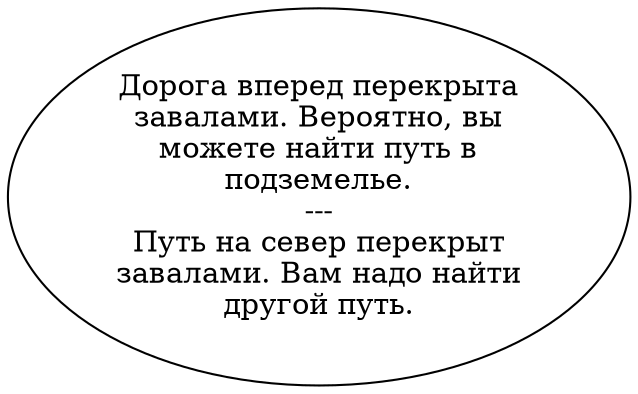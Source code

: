 digraph ndebris {
  "start" [style=filled       fillcolor="#FFFFFF"       color="#000000"]
  "start" [label="Дорога вперед перекрыта\nзавалами. Вероятно, вы\nможете найти путь в\nподземелье.\n---\nПуть на север перекрыт\nзавалами. Вам надо найти\nдругой путь."]
}